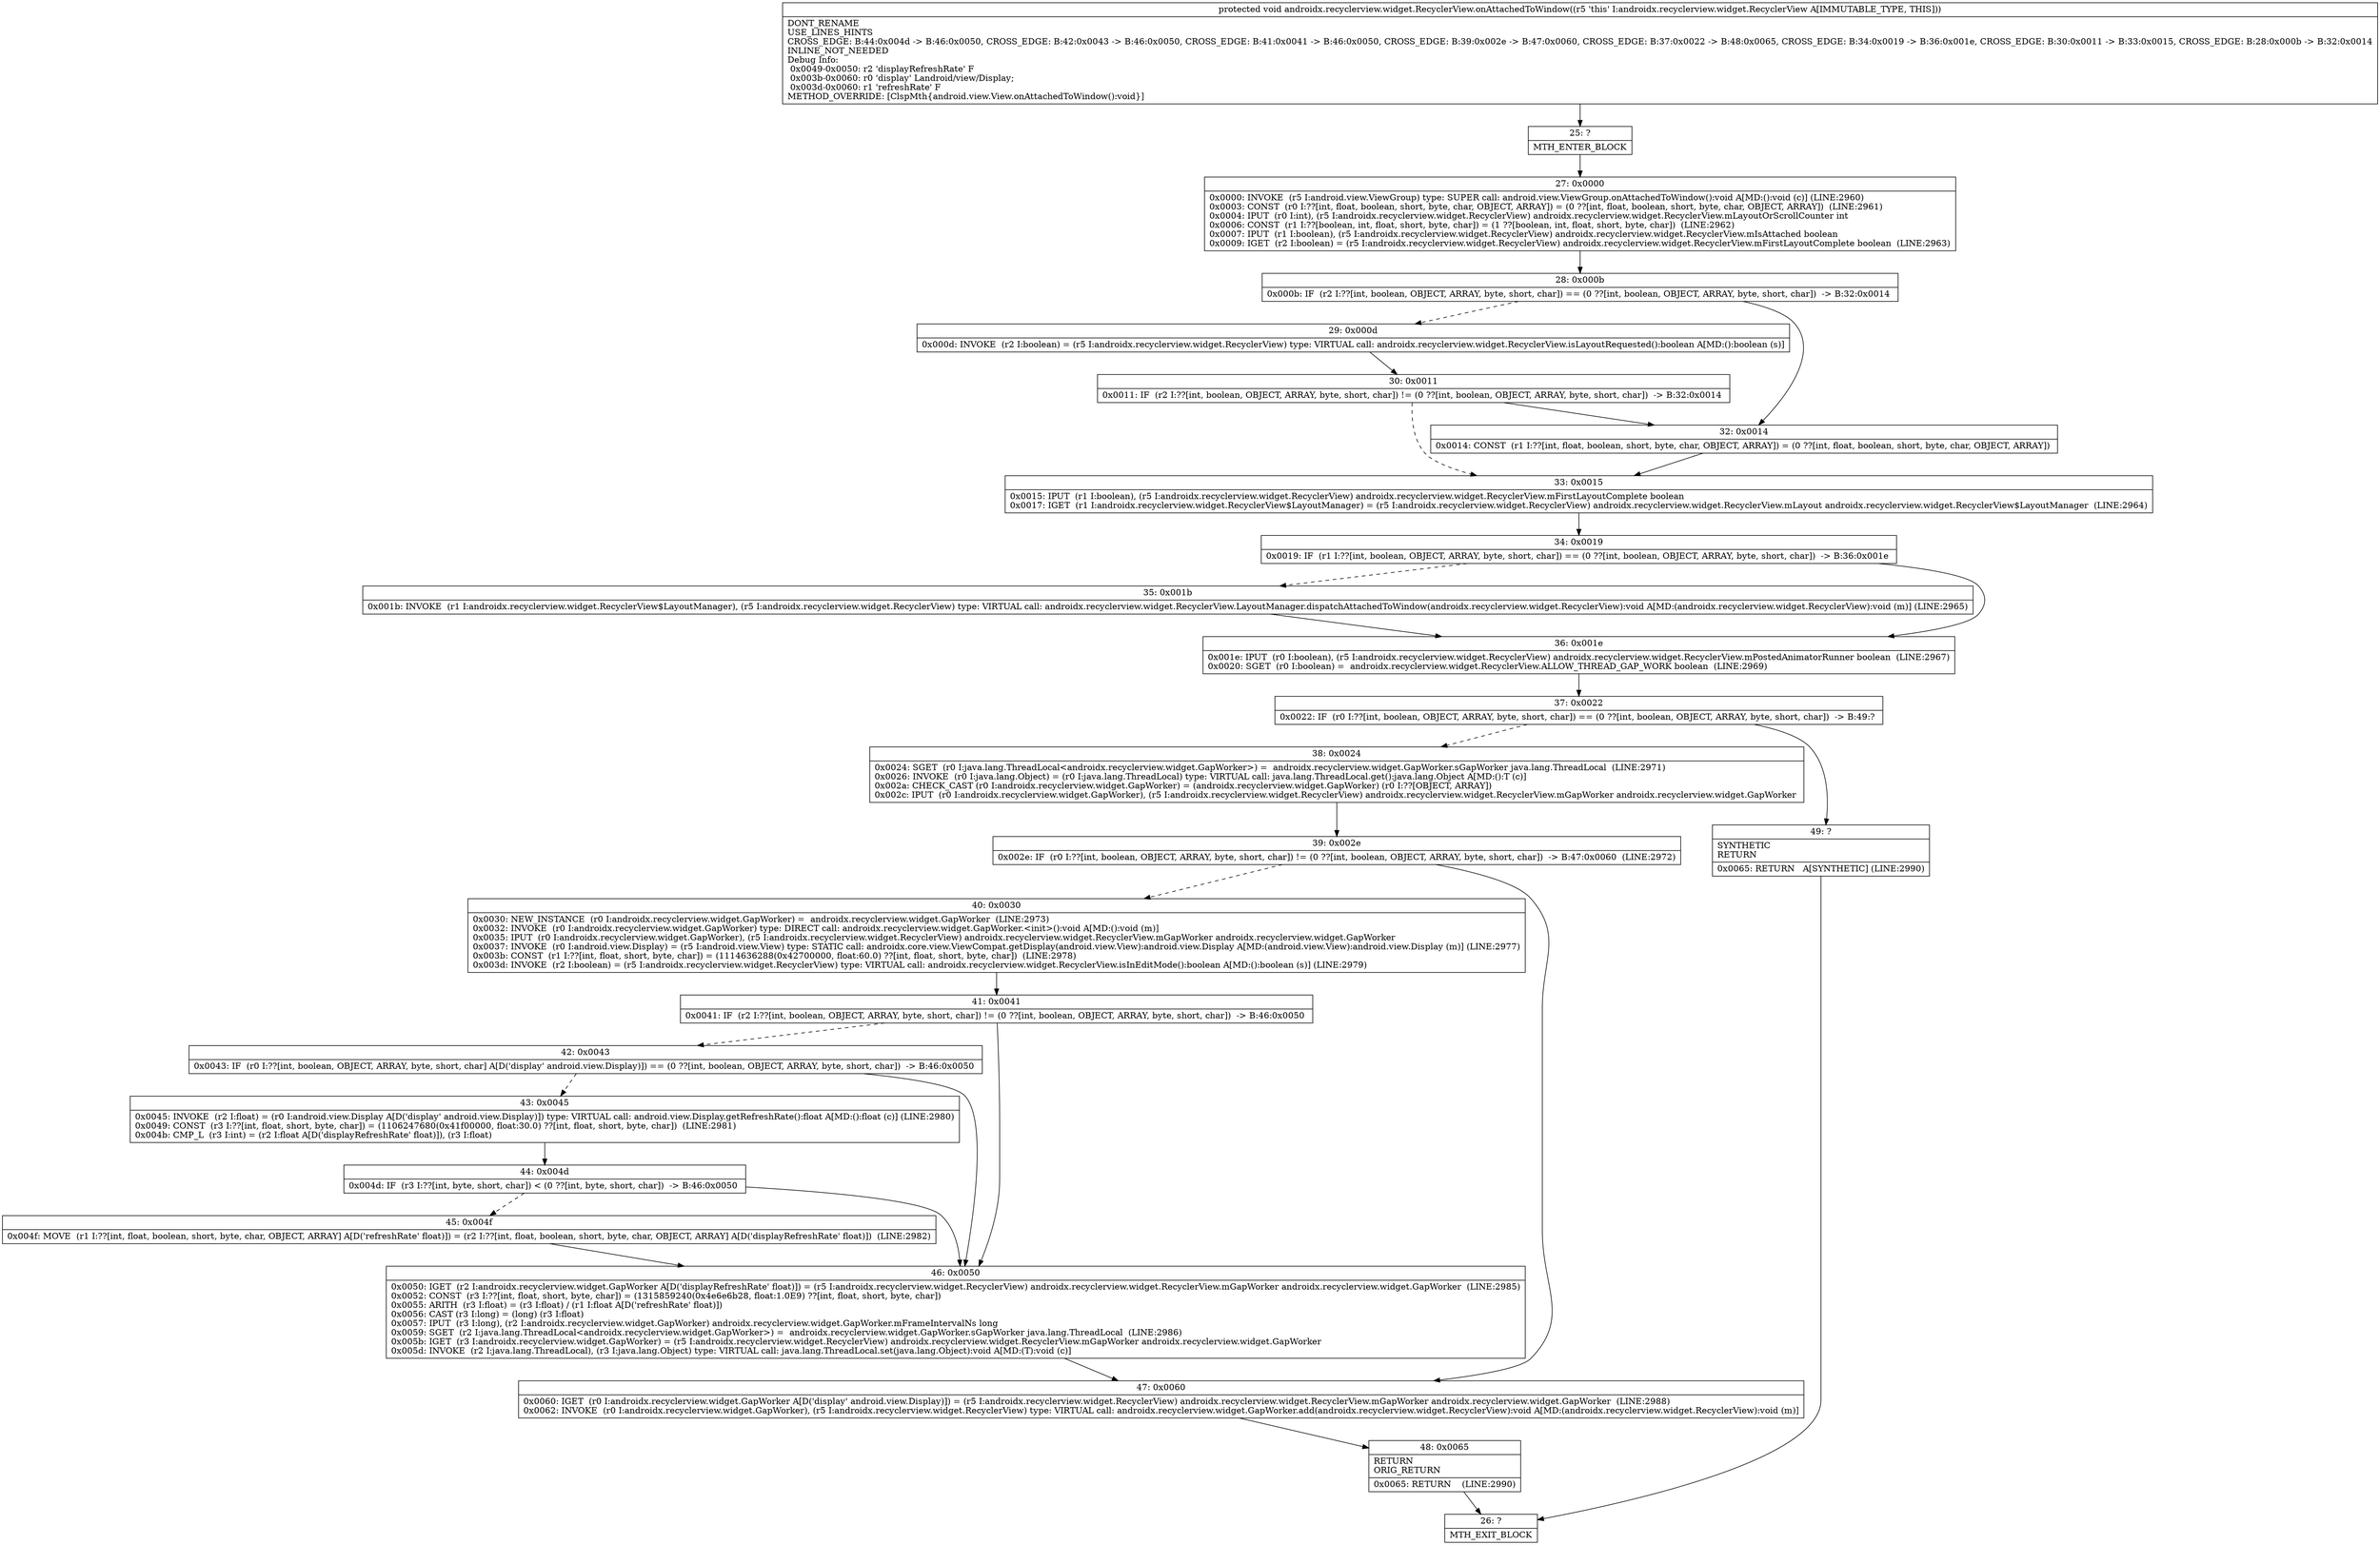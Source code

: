 digraph "CFG forandroidx.recyclerview.widget.RecyclerView.onAttachedToWindow()V" {
Node_25 [shape=record,label="{25\:\ ?|MTH_ENTER_BLOCK\l}"];
Node_27 [shape=record,label="{27\:\ 0x0000|0x0000: INVOKE  (r5 I:android.view.ViewGroup) type: SUPER call: android.view.ViewGroup.onAttachedToWindow():void A[MD:():void (c)] (LINE:2960)\l0x0003: CONST  (r0 I:??[int, float, boolean, short, byte, char, OBJECT, ARRAY]) = (0 ??[int, float, boolean, short, byte, char, OBJECT, ARRAY])  (LINE:2961)\l0x0004: IPUT  (r0 I:int), (r5 I:androidx.recyclerview.widget.RecyclerView) androidx.recyclerview.widget.RecyclerView.mLayoutOrScrollCounter int \l0x0006: CONST  (r1 I:??[boolean, int, float, short, byte, char]) = (1 ??[boolean, int, float, short, byte, char])  (LINE:2962)\l0x0007: IPUT  (r1 I:boolean), (r5 I:androidx.recyclerview.widget.RecyclerView) androidx.recyclerview.widget.RecyclerView.mIsAttached boolean \l0x0009: IGET  (r2 I:boolean) = (r5 I:androidx.recyclerview.widget.RecyclerView) androidx.recyclerview.widget.RecyclerView.mFirstLayoutComplete boolean  (LINE:2963)\l}"];
Node_28 [shape=record,label="{28\:\ 0x000b|0x000b: IF  (r2 I:??[int, boolean, OBJECT, ARRAY, byte, short, char]) == (0 ??[int, boolean, OBJECT, ARRAY, byte, short, char])  \-\> B:32:0x0014 \l}"];
Node_29 [shape=record,label="{29\:\ 0x000d|0x000d: INVOKE  (r2 I:boolean) = (r5 I:androidx.recyclerview.widget.RecyclerView) type: VIRTUAL call: androidx.recyclerview.widget.RecyclerView.isLayoutRequested():boolean A[MD:():boolean (s)]\l}"];
Node_30 [shape=record,label="{30\:\ 0x0011|0x0011: IF  (r2 I:??[int, boolean, OBJECT, ARRAY, byte, short, char]) != (0 ??[int, boolean, OBJECT, ARRAY, byte, short, char])  \-\> B:32:0x0014 \l}"];
Node_33 [shape=record,label="{33\:\ 0x0015|0x0015: IPUT  (r1 I:boolean), (r5 I:androidx.recyclerview.widget.RecyclerView) androidx.recyclerview.widget.RecyclerView.mFirstLayoutComplete boolean \l0x0017: IGET  (r1 I:androidx.recyclerview.widget.RecyclerView$LayoutManager) = (r5 I:androidx.recyclerview.widget.RecyclerView) androidx.recyclerview.widget.RecyclerView.mLayout androidx.recyclerview.widget.RecyclerView$LayoutManager  (LINE:2964)\l}"];
Node_34 [shape=record,label="{34\:\ 0x0019|0x0019: IF  (r1 I:??[int, boolean, OBJECT, ARRAY, byte, short, char]) == (0 ??[int, boolean, OBJECT, ARRAY, byte, short, char])  \-\> B:36:0x001e \l}"];
Node_35 [shape=record,label="{35\:\ 0x001b|0x001b: INVOKE  (r1 I:androidx.recyclerview.widget.RecyclerView$LayoutManager), (r5 I:androidx.recyclerview.widget.RecyclerView) type: VIRTUAL call: androidx.recyclerview.widget.RecyclerView.LayoutManager.dispatchAttachedToWindow(androidx.recyclerview.widget.RecyclerView):void A[MD:(androidx.recyclerview.widget.RecyclerView):void (m)] (LINE:2965)\l}"];
Node_36 [shape=record,label="{36\:\ 0x001e|0x001e: IPUT  (r0 I:boolean), (r5 I:androidx.recyclerview.widget.RecyclerView) androidx.recyclerview.widget.RecyclerView.mPostedAnimatorRunner boolean  (LINE:2967)\l0x0020: SGET  (r0 I:boolean) =  androidx.recyclerview.widget.RecyclerView.ALLOW_THREAD_GAP_WORK boolean  (LINE:2969)\l}"];
Node_37 [shape=record,label="{37\:\ 0x0022|0x0022: IF  (r0 I:??[int, boolean, OBJECT, ARRAY, byte, short, char]) == (0 ??[int, boolean, OBJECT, ARRAY, byte, short, char])  \-\> B:49:? \l}"];
Node_38 [shape=record,label="{38\:\ 0x0024|0x0024: SGET  (r0 I:java.lang.ThreadLocal\<androidx.recyclerview.widget.GapWorker\>) =  androidx.recyclerview.widget.GapWorker.sGapWorker java.lang.ThreadLocal  (LINE:2971)\l0x0026: INVOKE  (r0 I:java.lang.Object) = (r0 I:java.lang.ThreadLocal) type: VIRTUAL call: java.lang.ThreadLocal.get():java.lang.Object A[MD:():T (c)]\l0x002a: CHECK_CAST (r0 I:androidx.recyclerview.widget.GapWorker) = (androidx.recyclerview.widget.GapWorker) (r0 I:??[OBJECT, ARRAY]) \l0x002c: IPUT  (r0 I:androidx.recyclerview.widget.GapWorker), (r5 I:androidx.recyclerview.widget.RecyclerView) androidx.recyclerview.widget.RecyclerView.mGapWorker androidx.recyclerview.widget.GapWorker \l}"];
Node_39 [shape=record,label="{39\:\ 0x002e|0x002e: IF  (r0 I:??[int, boolean, OBJECT, ARRAY, byte, short, char]) != (0 ??[int, boolean, OBJECT, ARRAY, byte, short, char])  \-\> B:47:0x0060  (LINE:2972)\l}"];
Node_40 [shape=record,label="{40\:\ 0x0030|0x0030: NEW_INSTANCE  (r0 I:androidx.recyclerview.widget.GapWorker) =  androidx.recyclerview.widget.GapWorker  (LINE:2973)\l0x0032: INVOKE  (r0 I:androidx.recyclerview.widget.GapWorker) type: DIRECT call: androidx.recyclerview.widget.GapWorker.\<init\>():void A[MD:():void (m)]\l0x0035: IPUT  (r0 I:androidx.recyclerview.widget.GapWorker), (r5 I:androidx.recyclerview.widget.RecyclerView) androidx.recyclerview.widget.RecyclerView.mGapWorker androidx.recyclerview.widget.GapWorker \l0x0037: INVOKE  (r0 I:android.view.Display) = (r5 I:android.view.View) type: STATIC call: androidx.core.view.ViewCompat.getDisplay(android.view.View):android.view.Display A[MD:(android.view.View):android.view.Display (m)] (LINE:2977)\l0x003b: CONST  (r1 I:??[int, float, short, byte, char]) = (1114636288(0x42700000, float:60.0) ??[int, float, short, byte, char])  (LINE:2978)\l0x003d: INVOKE  (r2 I:boolean) = (r5 I:androidx.recyclerview.widget.RecyclerView) type: VIRTUAL call: androidx.recyclerview.widget.RecyclerView.isInEditMode():boolean A[MD:():boolean (s)] (LINE:2979)\l}"];
Node_41 [shape=record,label="{41\:\ 0x0041|0x0041: IF  (r2 I:??[int, boolean, OBJECT, ARRAY, byte, short, char]) != (0 ??[int, boolean, OBJECT, ARRAY, byte, short, char])  \-\> B:46:0x0050 \l}"];
Node_42 [shape=record,label="{42\:\ 0x0043|0x0043: IF  (r0 I:??[int, boolean, OBJECT, ARRAY, byte, short, char] A[D('display' android.view.Display)]) == (0 ??[int, boolean, OBJECT, ARRAY, byte, short, char])  \-\> B:46:0x0050 \l}"];
Node_43 [shape=record,label="{43\:\ 0x0045|0x0045: INVOKE  (r2 I:float) = (r0 I:android.view.Display A[D('display' android.view.Display)]) type: VIRTUAL call: android.view.Display.getRefreshRate():float A[MD:():float (c)] (LINE:2980)\l0x0049: CONST  (r3 I:??[int, float, short, byte, char]) = (1106247680(0x41f00000, float:30.0) ??[int, float, short, byte, char])  (LINE:2981)\l0x004b: CMP_L  (r3 I:int) = (r2 I:float A[D('displayRefreshRate' float)]), (r3 I:float) \l}"];
Node_44 [shape=record,label="{44\:\ 0x004d|0x004d: IF  (r3 I:??[int, byte, short, char]) \< (0 ??[int, byte, short, char])  \-\> B:46:0x0050 \l}"];
Node_45 [shape=record,label="{45\:\ 0x004f|0x004f: MOVE  (r1 I:??[int, float, boolean, short, byte, char, OBJECT, ARRAY] A[D('refreshRate' float)]) = (r2 I:??[int, float, boolean, short, byte, char, OBJECT, ARRAY] A[D('displayRefreshRate' float)])  (LINE:2982)\l}"];
Node_46 [shape=record,label="{46\:\ 0x0050|0x0050: IGET  (r2 I:androidx.recyclerview.widget.GapWorker A[D('displayRefreshRate' float)]) = (r5 I:androidx.recyclerview.widget.RecyclerView) androidx.recyclerview.widget.RecyclerView.mGapWorker androidx.recyclerview.widget.GapWorker  (LINE:2985)\l0x0052: CONST  (r3 I:??[int, float, short, byte, char]) = (1315859240(0x4e6e6b28, float:1.0E9) ??[int, float, short, byte, char]) \l0x0055: ARITH  (r3 I:float) = (r3 I:float) \/ (r1 I:float A[D('refreshRate' float)]) \l0x0056: CAST (r3 I:long) = (long) (r3 I:float) \l0x0057: IPUT  (r3 I:long), (r2 I:androidx.recyclerview.widget.GapWorker) androidx.recyclerview.widget.GapWorker.mFrameIntervalNs long \l0x0059: SGET  (r2 I:java.lang.ThreadLocal\<androidx.recyclerview.widget.GapWorker\>) =  androidx.recyclerview.widget.GapWorker.sGapWorker java.lang.ThreadLocal  (LINE:2986)\l0x005b: IGET  (r3 I:androidx.recyclerview.widget.GapWorker) = (r5 I:androidx.recyclerview.widget.RecyclerView) androidx.recyclerview.widget.RecyclerView.mGapWorker androidx.recyclerview.widget.GapWorker \l0x005d: INVOKE  (r2 I:java.lang.ThreadLocal), (r3 I:java.lang.Object) type: VIRTUAL call: java.lang.ThreadLocal.set(java.lang.Object):void A[MD:(T):void (c)]\l}"];
Node_47 [shape=record,label="{47\:\ 0x0060|0x0060: IGET  (r0 I:androidx.recyclerview.widget.GapWorker A[D('display' android.view.Display)]) = (r5 I:androidx.recyclerview.widget.RecyclerView) androidx.recyclerview.widget.RecyclerView.mGapWorker androidx.recyclerview.widget.GapWorker  (LINE:2988)\l0x0062: INVOKE  (r0 I:androidx.recyclerview.widget.GapWorker), (r5 I:androidx.recyclerview.widget.RecyclerView) type: VIRTUAL call: androidx.recyclerview.widget.GapWorker.add(androidx.recyclerview.widget.RecyclerView):void A[MD:(androidx.recyclerview.widget.RecyclerView):void (m)]\l}"];
Node_48 [shape=record,label="{48\:\ 0x0065|RETURN\lORIG_RETURN\l|0x0065: RETURN    (LINE:2990)\l}"];
Node_26 [shape=record,label="{26\:\ ?|MTH_EXIT_BLOCK\l}"];
Node_49 [shape=record,label="{49\:\ ?|SYNTHETIC\lRETURN\l|0x0065: RETURN   A[SYNTHETIC] (LINE:2990)\l}"];
Node_32 [shape=record,label="{32\:\ 0x0014|0x0014: CONST  (r1 I:??[int, float, boolean, short, byte, char, OBJECT, ARRAY]) = (0 ??[int, float, boolean, short, byte, char, OBJECT, ARRAY]) \l}"];
MethodNode[shape=record,label="{protected void androidx.recyclerview.widget.RecyclerView.onAttachedToWindow((r5 'this' I:androidx.recyclerview.widget.RecyclerView A[IMMUTABLE_TYPE, THIS]))  | DONT_RENAME\lUSE_LINES_HINTS\lCROSS_EDGE: B:44:0x004d \-\> B:46:0x0050, CROSS_EDGE: B:42:0x0043 \-\> B:46:0x0050, CROSS_EDGE: B:41:0x0041 \-\> B:46:0x0050, CROSS_EDGE: B:39:0x002e \-\> B:47:0x0060, CROSS_EDGE: B:37:0x0022 \-\> B:48:0x0065, CROSS_EDGE: B:34:0x0019 \-\> B:36:0x001e, CROSS_EDGE: B:30:0x0011 \-\> B:33:0x0015, CROSS_EDGE: B:28:0x000b \-\> B:32:0x0014\lINLINE_NOT_NEEDED\lDebug Info:\l  0x0049\-0x0050: r2 'displayRefreshRate' F\l  0x003b\-0x0060: r0 'display' Landroid\/view\/Display;\l  0x003d\-0x0060: r1 'refreshRate' F\lMETHOD_OVERRIDE: [ClspMth\{android.view.View.onAttachedToWindow():void\}]\l}"];
MethodNode -> Node_25;Node_25 -> Node_27;
Node_27 -> Node_28;
Node_28 -> Node_29[style=dashed];
Node_28 -> Node_32;
Node_29 -> Node_30;
Node_30 -> Node_32;
Node_30 -> Node_33[style=dashed];
Node_33 -> Node_34;
Node_34 -> Node_35[style=dashed];
Node_34 -> Node_36;
Node_35 -> Node_36;
Node_36 -> Node_37;
Node_37 -> Node_38[style=dashed];
Node_37 -> Node_49;
Node_38 -> Node_39;
Node_39 -> Node_40[style=dashed];
Node_39 -> Node_47;
Node_40 -> Node_41;
Node_41 -> Node_42[style=dashed];
Node_41 -> Node_46;
Node_42 -> Node_43[style=dashed];
Node_42 -> Node_46;
Node_43 -> Node_44;
Node_44 -> Node_45[style=dashed];
Node_44 -> Node_46;
Node_45 -> Node_46;
Node_46 -> Node_47;
Node_47 -> Node_48;
Node_48 -> Node_26;
Node_49 -> Node_26;
Node_32 -> Node_33;
}


